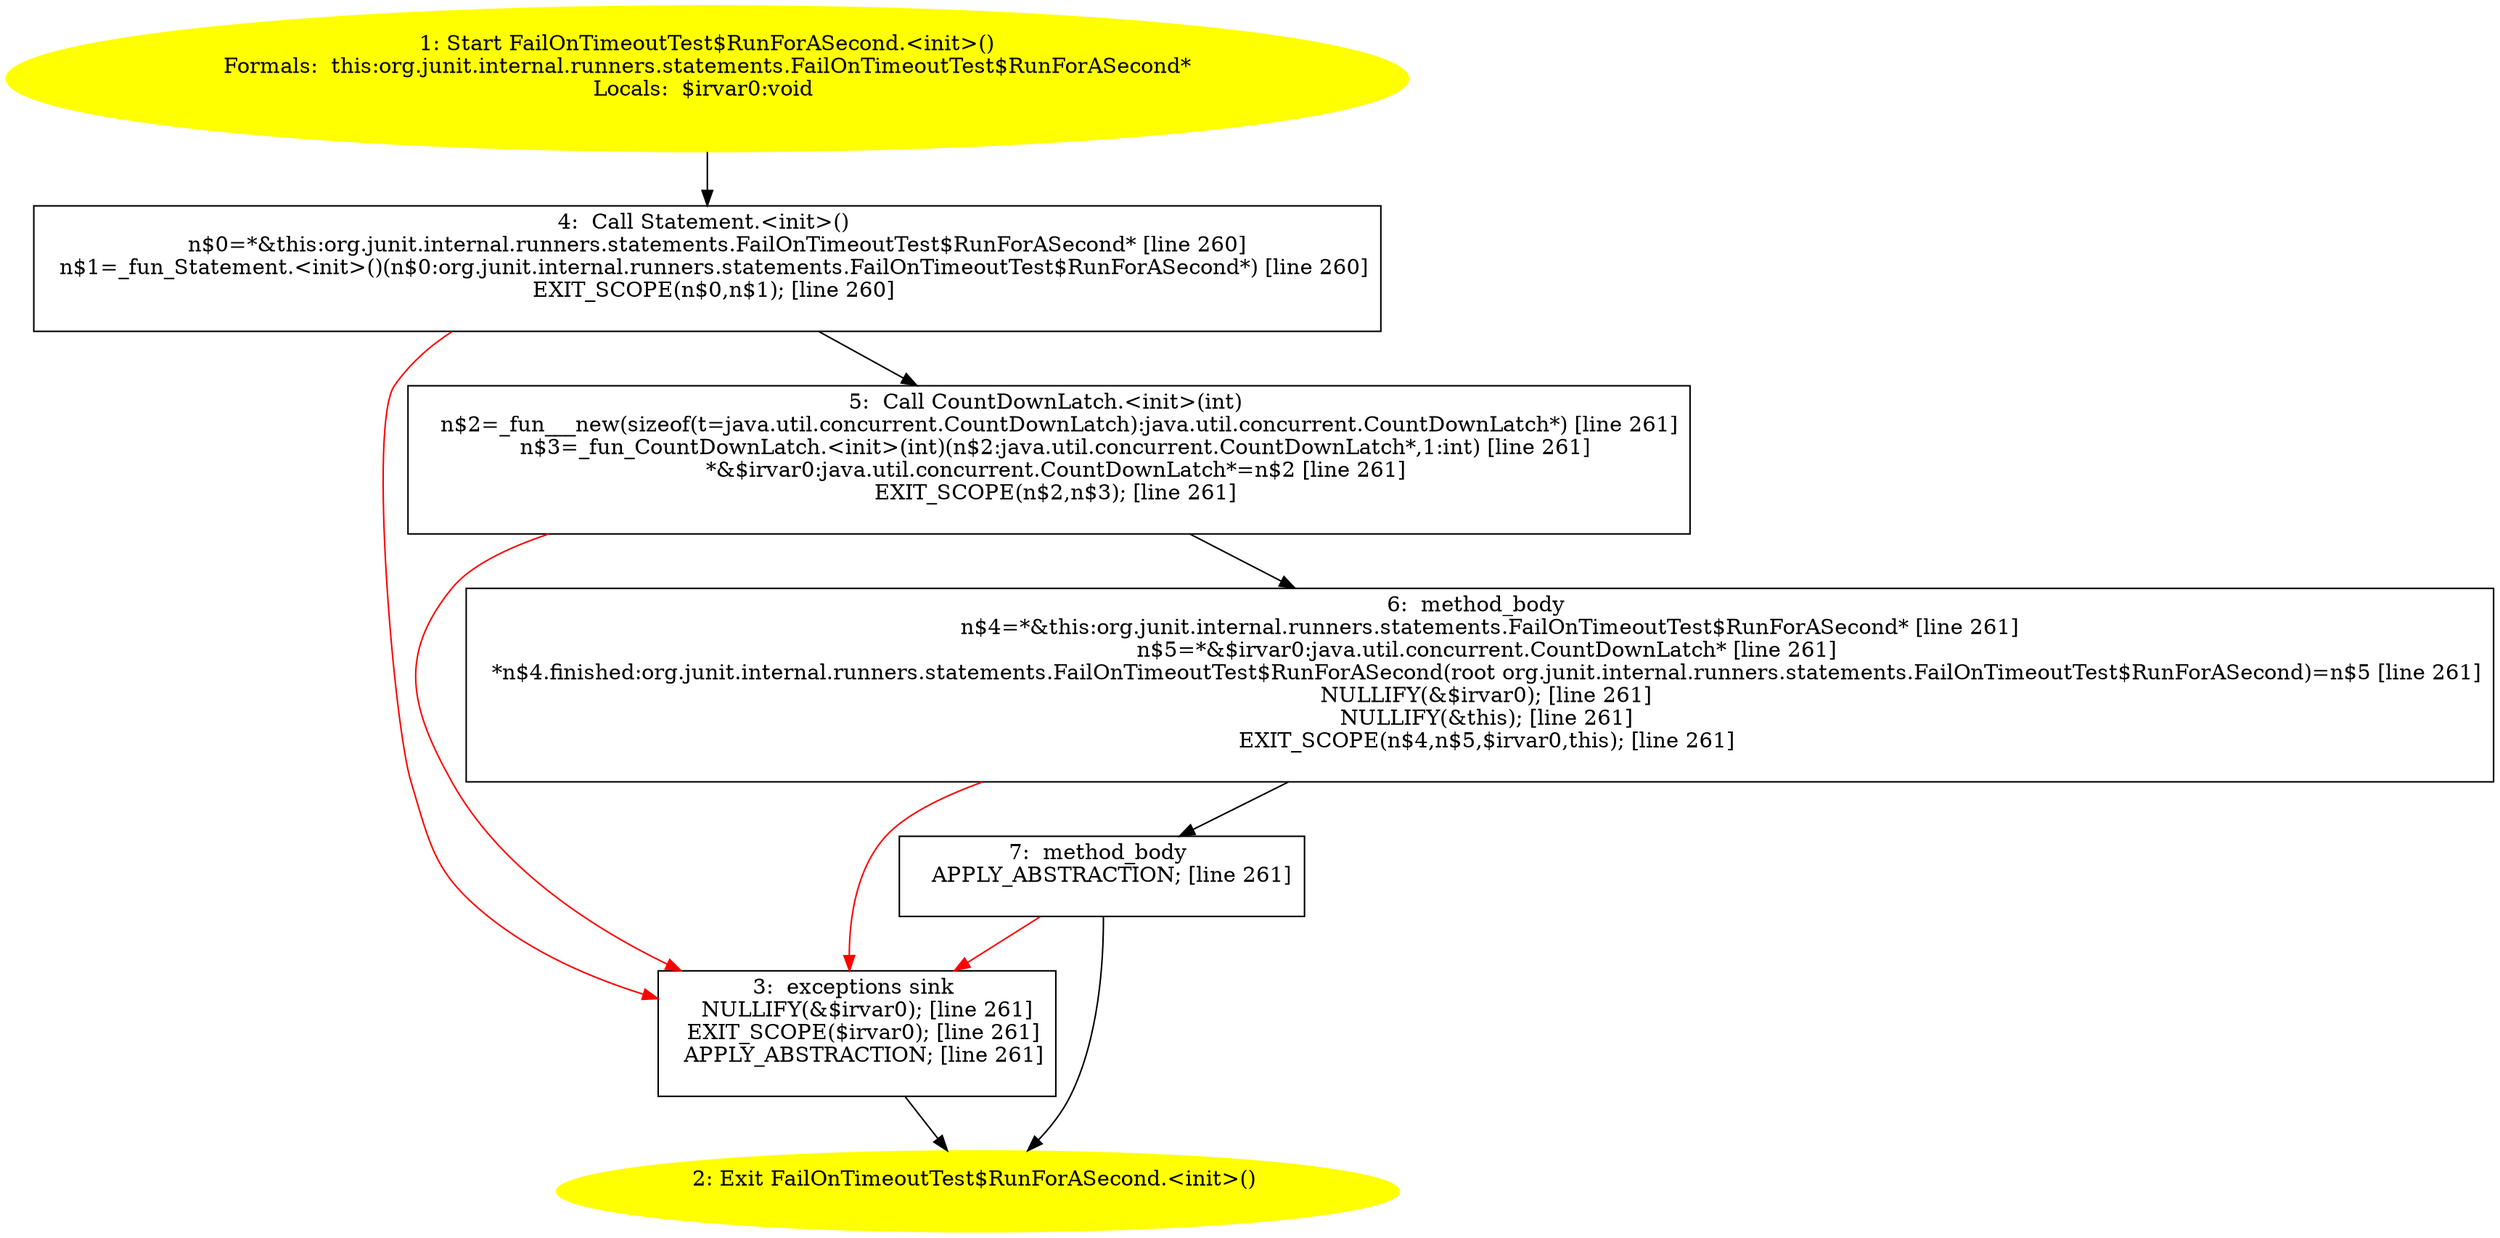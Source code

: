 /* @generated */
digraph cfg {
"org.junit.internal.runners.statements.FailOnTimeoutTest$RunForASecond.<init>().15bdc70a3e267f6a92891d4146453567_1" [label="1: Start FailOnTimeoutTest$RunForASecond.<init>()\nFormals:  this:org.junit.internal.runners.statements.FailOnTimeoutTest$RunForASecond*\nLocals:  $irvar0:void \n  " color=yellow style=filled]
	

	 "org.junit.internal.runners.statements.FailOnTimeoutTest$RunForASecond.<init>().15bdc70a3e267f6a92891d4146453567_1" -> "org.junit.internal.runners.statements.FailOnTimeoutTest$RunForASecond.<init>().15bdc70a3e267f6a92891d4146453567_4" ;
"org.junit.internal.runners.statements.FailOnTimeoutTest$RunForASecond.<init>().15bdc70a3e267f6a92891d4146453567_2" [label="2: Exit FailOnTimeoutTest$RunForASecond.<init>() \n  " color=yellow style=filled]
	

"org.junit.internal.runners.statements.FailOnTimeoutTest$RunForASecond.<init>().15bdc70a3e267f6a92891d4146453567_3" [label="3:  exceptions sink \n   NULLIFY(&$irvar0); [line 261]\n  EXIT_SCOPE($irvar0); [line 261]\n  APPLY_ABSTRACTION; [line 261]\n " shape="box"]
	

	 "org.junit.internal.runners.statements.FailOnTimeoutTest$RunForASecond.<init>().15bdc70a3e267f6a92891d4146453567_3" -> "org.junit.internal.runners.statements.FailOnTimeoutTest$RunForASecond.<init>().15bdc70a3e267f6a92891d4146453567_2" ;
"org.junit.internal.runners.statements.FailOnTimeoutTest$RunForASecond.<init>().15bdc70a3e267f6a92891d4146453567_4" [label="4:  Call Statement.<init>() \n   n$0=*&this:org.junit.internal.runners.statements.FailOnTimeoutTest$RunForASecond* [line 260]\n  n$1=_fun_Statement.<init>()(n$0:org.junit.internal.runners.statements.FailOnTimeoutTest$RunForASecond*) [line 260]\n  EXIT_SCOPE(n$0,n$1); [line 260]\n " shape="box"]
	

	 "org.junit.internal.runners.statements.FailOnTimeoutTest$RunForASecond.<init>().15bdc70a3e267f6a92891d4146453567_4" -> "org.junit.internal.runners.statements.FailOnTimeoutTest$RunForASecond.<init>().15bdc70a3e267f6a92891d4146453567_5" ;
	 "org.junit.internal.runners.statements.FailOnTimeoutTest$RunForASecond.<init>().15bdc70a3e267f6a92891d4146453567_4" -> "org.junit.internal.runners.statements.FailOnTimeoutTest$RunForASecond.<init>().15bdc70a3e267f6a92891d4146453567_3" [color="red" ];
"org.junit.internal.runners.statements.FailOnTimeoutTest$RunForASecond.<init>().15bdc70a3e267f6a92891d4146453567_5" [label="5:  Call CountDownLatch.<init>(int) \n   n$2=_fun___new(sizeof(t=java.util.concurrent.CountDownLatch):java.util.concurrent.CountDownLatch*) [line 261]\n  n$3=_fun_CountDownLatch.<init>(int)(n$2:java.util.concurrent.CountDownLatch*,1:int) [line 261]\n  *&$irvar0:java.util.concurrent.CountDownLatch*=n$2 [line 261]\n  EXIT_SCOPE(n$2,n$3); [line 261]\n " shape="box"]
	

	 "org.junit.internal.runners.statements.FailOnTimeoutTest$RunForASecond.<init>().15bdc70a3e267f6a92891d4146453567_5" -> "org.junit.internal.runners.statements.FailOnTimeoutTest$RunForASecond.<init>().15bdc70a3e267f6a92891d4146453567_6" ;
	 "org.junit.internal.runners.statements.FailOnTimeoutTest$RunForASecond.<init>().15bdc70a3e267f6a92891d4146453567_5" -> "org.junit.internal.runners.statements.FailOnTimeoutTest$RunForASecond.<init>().15bdc70a3e267f6a92891d4146453567_3" [color="red" ];
"org.junit.internal.runners.statements.FailOnTimeoutTest$RunForASecond.<init>().15bdc70a3e267f6a92891d4146453567_6" [label="6:  method_body \n   n$4=*&this:org.junit.internal.runners.statements.FailOnTimeoutTest$RunForASecond* [line 261]\n  n$5=*&$irvar0:java.util.concurrent.CountDownLatch* [line 261]\n  *n$4.finished:org.junit.internal.runners.statements.FailOnTimeoutTest$RunForASecond(root org.junit.internal.runners.statements.FailOnTimeoutTest$RunForASecond)=n$5 [line 261]\n  NULLIFY(&$irvar0); [line 261]\n  NULLIFY(&this); [line 261]\n  EXIT_SCOPE(n$4,n$5,$irvar0,this); [line 261]\n " shape="box"]
	

	 "org.junit.internal.runners.statements.FailOnTimeoutTest$RunForASecond.<init>().15bdc70a3e267f6a92891d4146453567_6" -> "org.junit.internal.runners.statements.FailOnTimeoutTest$RunForASecond.<init>().15bdc70a3e267f6a92891d4146453567_7" ;
	 "org.junit.internal.runners.statements.FailOnTimeoutTest$RunForASecond.<init>().15bdc70a3e267f6a92891d4146453567_6" -> "org.junit.internal.runners.statements.FailOnTimeoutTest$RunForASecond.<init>().15bdc70a3e267f6a92891d4146453567_3" [color="red" ];
"org.junit.internal.runners.statements.FailOnTimeoutTest$RunForASecond.<init>().15bdc70a3e267f6a92891d4146453567_7" [label="7:  method_body \n   APPLY_ABSTRACTION; [line 261]\n " shape="box"]
	

	 "org.junit.internal.runners.statements.FailOnTimeoutTest$RunForASecond.<init>().15bdc70a3e267f6a92891d4146453567_7" -> "org.junit.internal.runners.statements.FailOnTimeoutTest$RunForASecond.<init>().15bdc70a3e267f6a92891d4146453567_2" ;
	 "org.junit.internal.runners.statements.FailOnTimeoutTest$RunForASecond.<init>().15bdc70a3e267f6a92891d4146453567_7" -> "org.junit.internal.runners.statements.FailOnTimeoutTest$RunForASecond.<init>().15bdc70a3e267f6a92891d4146453567_3" [color="red" ];
}
